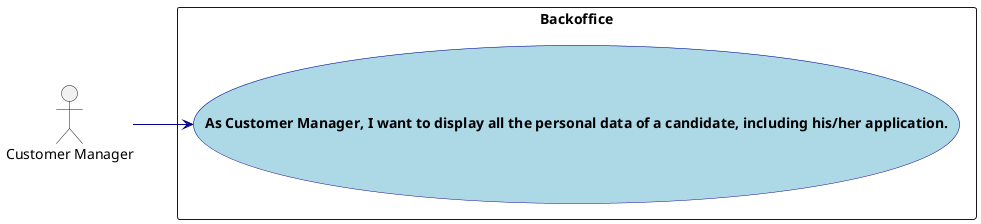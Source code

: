 @startuml US1000_UCD
'https://plantuml.com/use-case-diagram

skinparam usecase {
    BackgroundColor LightBlue
    BorderColor DarkBlue
    ArrowColor DarkBlue
    FontStyle Bold
}

:Customer Manager: as CustomerManager


left to right direction

rectangle "Backoffice" as backoffice {
  usecase "As Customer Manager, I want to display all the personal data of a candidate, including his/her application." as RegisterClient
}

CustomerManager --> (RegisterClient)

@enduml